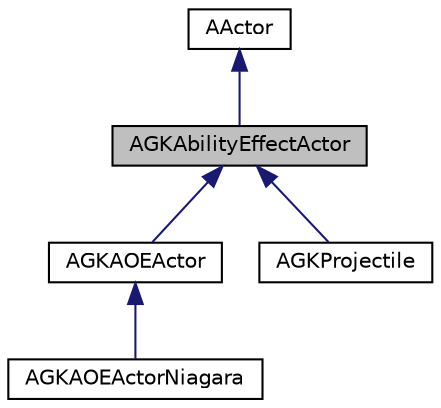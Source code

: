 digraph "AGKAbilityEffectActor"
{
 // LATEX_PDF_SIZE
  edge [fontname="Helvetica",fontsize="10",labelfontname="Helvetica",labelfontsize="10"];
  node [fontname="Helvetica",fontsize="10",shape=record];
  Node1 [label="AGKAbilityEffectActor",height=0.2,width=0.4,color="black", fillcolor="grey75", style="filled", fontcolor="black",tooltip=" "];
  Node2 -> Node1 [dir="back",color="midnightblue",fontsize="10",style="solid",fontname="Helvetica"];
  Node2 [label="AActor",height=0.2,width=0.4,color="black", fillcolor="white", style="filled",tooltip=" "];
  Node1 -> Node3 [dir="back",color="midnightblue",fontsize="10",style="solid",fontname="Helvetica"];
  Node3 [label="AGKAOEActor",height=0.2,width=0.4,color="black", fillcolor="white", style="filled",URL="$classAGKAOEActor.html",tooltip=" "];
  Node3 -> Node4 [dir="back",color="midnightblue",fontsize="10",style="solid",fontname="Helvetica"];
  Node4 [label="AGKAOEActorNiagara",height=0.2,width=0.4,color="black", fillcolor="white", style="filled",URL="$classAGKAOEActorNiagara.html",tooltip=" "];
  Node1 -> Node5 [dir="back",color="midnightblue",fontsize="10",style="solid",fontname="Helvetica"];
  Node5 [label="AGKProjectile",height=0.2,width=0.4,color="black", fillcolor="white", style="filled",URL="$classAGKProjectile.html",tooltip=" "];
}
